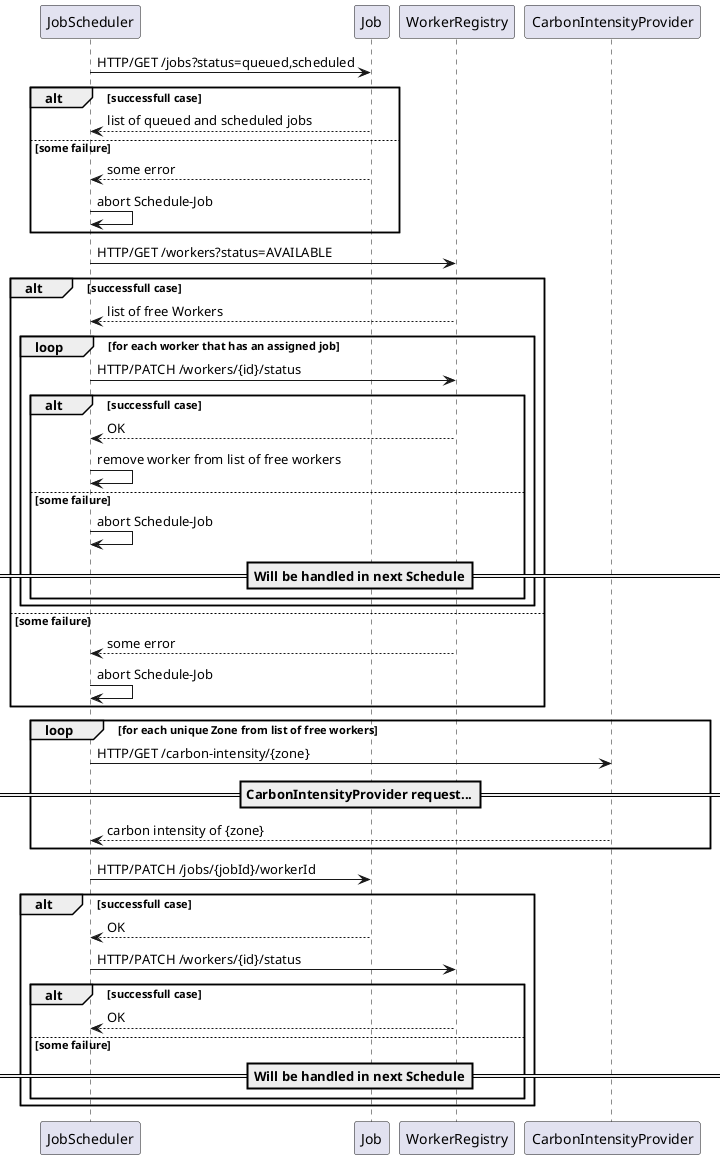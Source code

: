 @startuml Schedule Job

JobScheduler -> Job : HTTP/GET /jobs?status=queued,scheduled
alt successfull case
    Job --> JobScheduler : list of queued and scheduled jobs
else some failure
    Job --> JobScheduler : some error
    JobScheduler -> JobScheduler : abort Schedule-Job
end

JobScheduler -> WorkerRegistry : HTTP/GET /workers?status=AVAILABLE

alt successfull case
    WorkerRegistry --> JobScheduler : list of free Workers

    loop for each worker that has an assigned job
        JobScheduler -> WorkerRegistry : HTTP/PATCH /workers/{id}/status
        alt successfull case
            WorkerRegistry --> JobScheduler : OK
            JobScheduler -> JobScheduler : remove worker from list of free workers
        else some failure
            JobScheduler -> JobScheduler : abort Schedule-Job
            ==Will be handled in next Schedule==
        end
    end

else some failure
    WorkerRegistry --> JobScheduler : some error
    JobScheduler -> JobScheduler : abort Schedule-Job
end

loop for each unique Zone from list of free workers
    JobScheduler -> CarbonIntensityProvider : HTTP/GET /carbon-intensity/{zone}

    ==CarbonIntensityProvider request...==

    CarbonIntensityProvider --> JobScheduler : carbon intensity of {zone}
end

JobScheduler -> Job : HTTP/PATCH /jobs/{jobId}/workerId

alt successfull case
    Job --> JobScheduler : OK


    JobScheduler -> WorkerRegistry : HTTP/PATCH /workers/{id}/status
    alt successfull case
        WorkerRegistry --> JobScheduler : OK
    else some failure
        ==Will be handled in next Schedule==
    end
end
@enduml